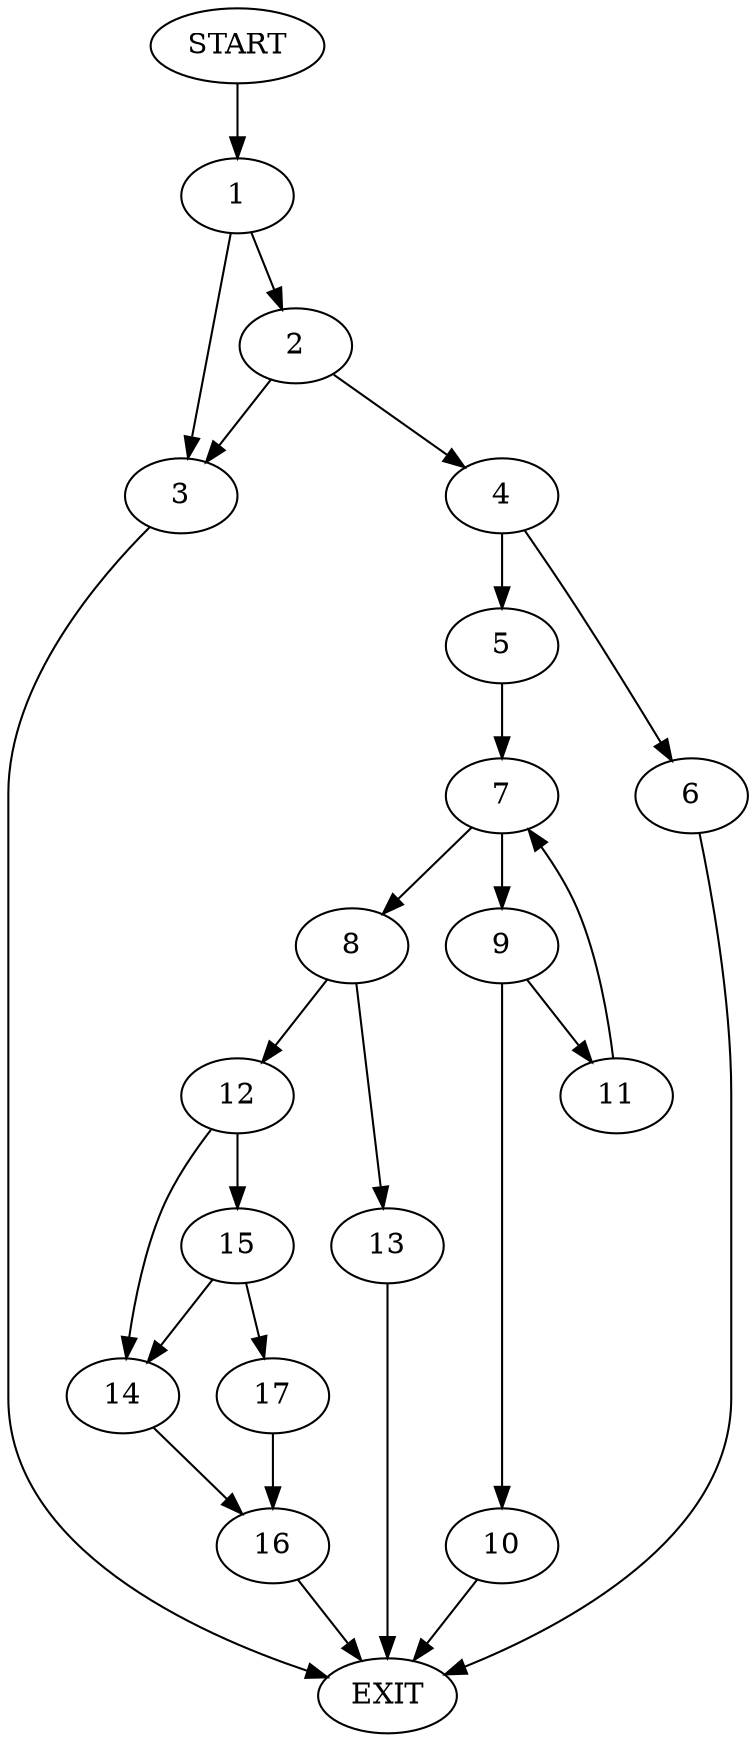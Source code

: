 digraph {
0 [label="START"]
18 [label="EXIT"]
0 -> 1
1 -> 2
1 -> 3
2 -> 4
2 -> 3
3 -> 18
4 -> 5
4 -> 6
6 -> 18
5 -> 7
7 -> 8
7 -> 9
9 -> 10
9 -> 11
8 -> 12
8 -> 13
11 -> 7
10 -> 18
12 -> 14
12 -> 15
13 -> 18
14 -> 16
15 -> 14
15 -> 17
17 -> 16
16 -> 18
}
